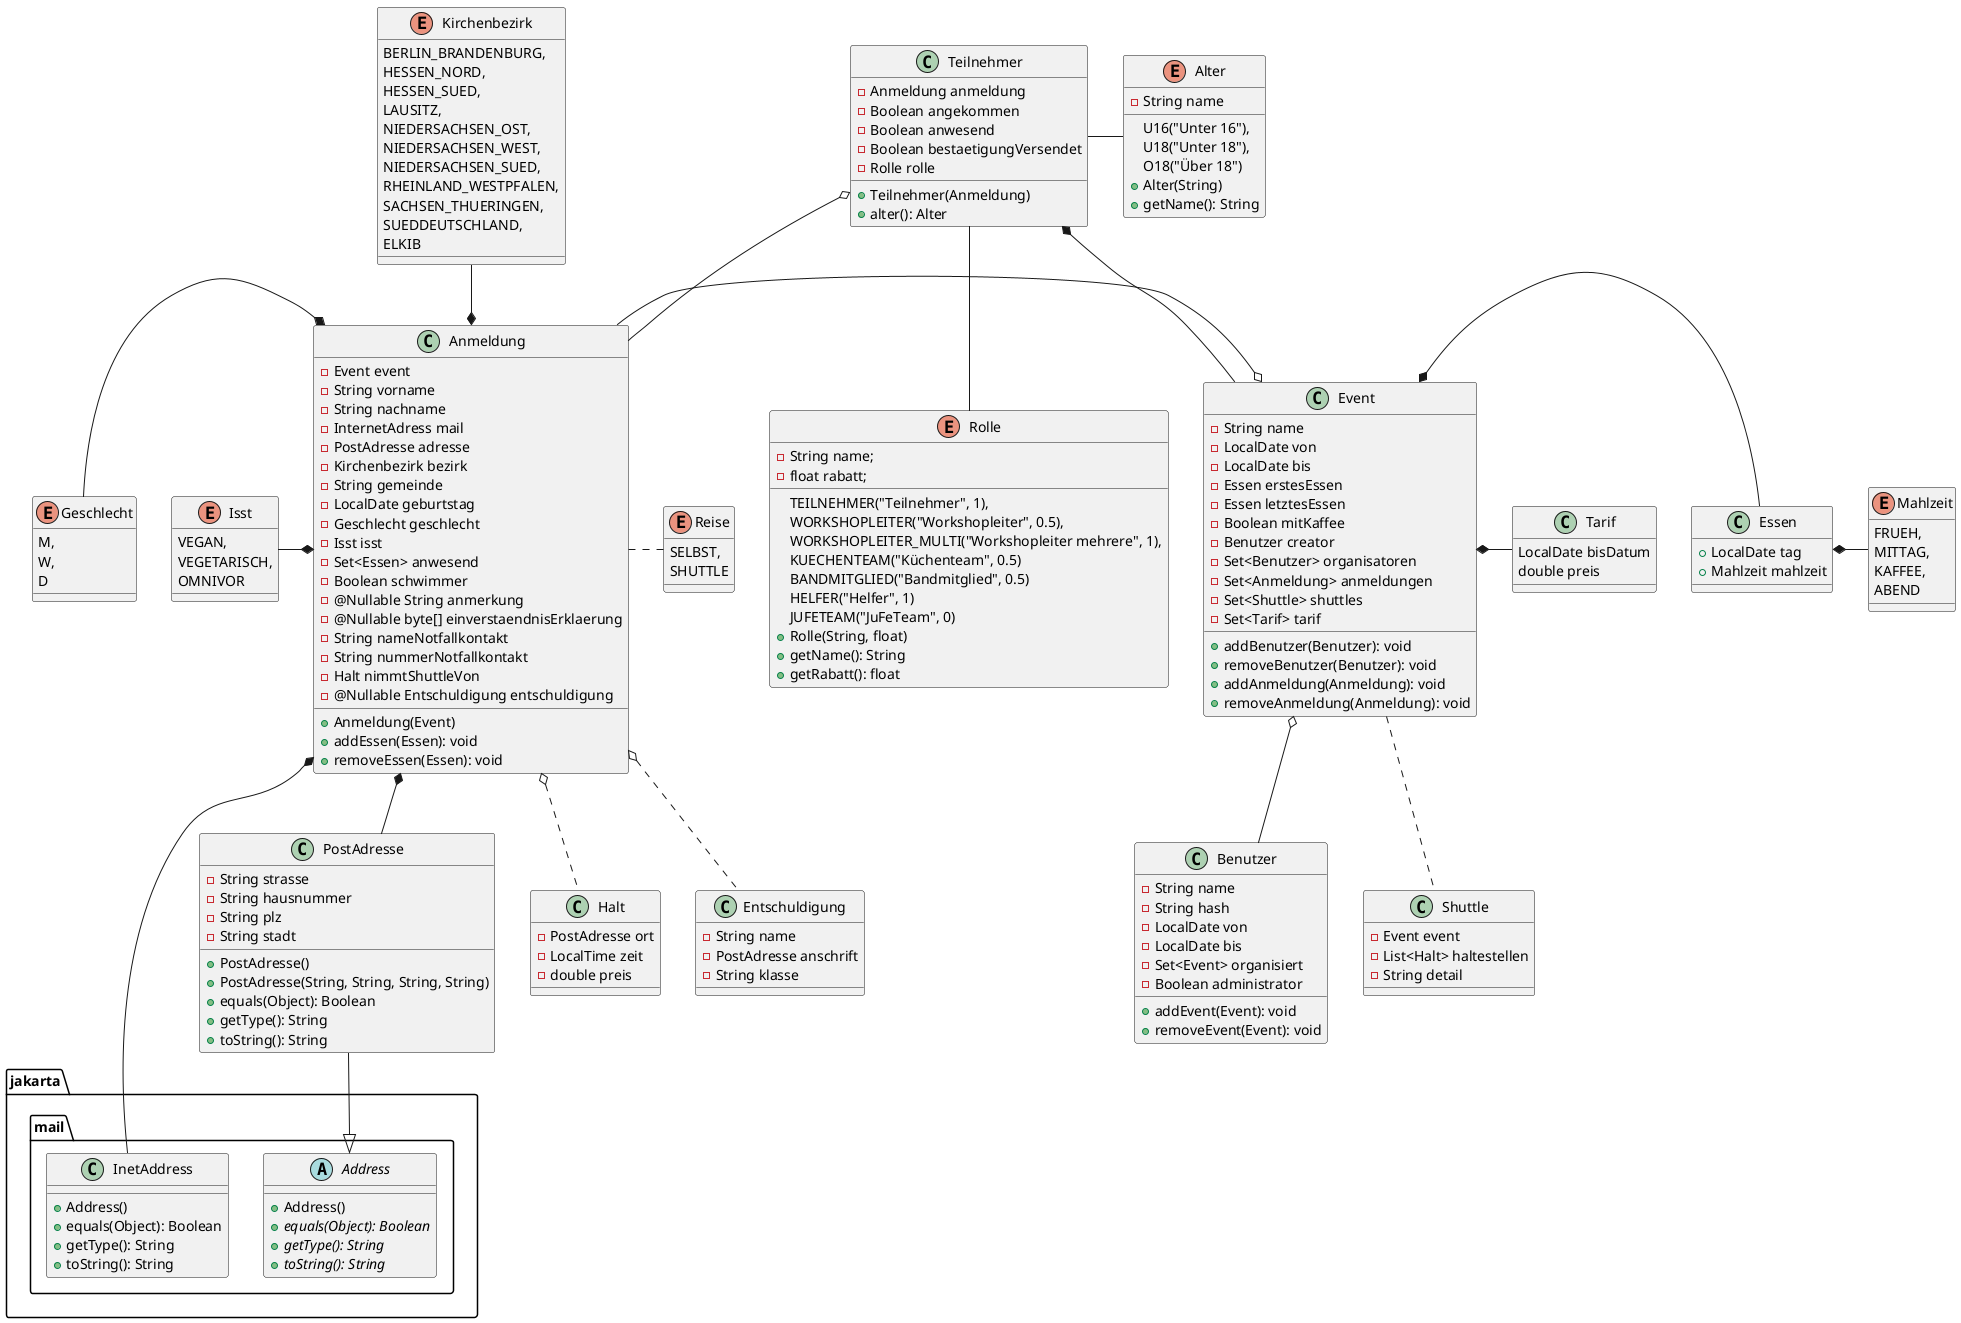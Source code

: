 @startuml
Teilnehmer *- Event
Teilnehmer o-- Anmeldung
Teilnehmer - Alter
Teilnehmer -- Rolle
Event o-- Benutzer
Event .. Shuttle
Event *- Essen
Event *- Tarif
Anmeldung -o Event
Anmeldung o.. Halt
Anmeldung o.. Entschuldigung
Anmeldung *-- PostAdresse
Anmeldung *-- jakarta.mail.InetAddress
Anmeldung . Reise


Kirchenbezirk --* Anmeldung
PostAdresse --|> jakarta.mail.Address

Essen *- Mahlzeit
Geschlecht -* Anmeldung
Isst -* Anmeldung


abstract class jakarta.mail.Address {
    +Address()
    +{abstract} equals(Object): Boolean
    +{abstract} getType(): String
    +{abstract} toString(): String
}

class jakarta.mail.InetAddress {
    +Address()
    +equals(Object): Boolean
    +getType(): String
    +toString(): String
}

class Event {
    -String name
    -LocalDate von
    -LocalDate bis
    -Essen erstesEssen
    -Essen letztesEssen
    -Boolean mitKaffee
    -Benutzer creator
    -Set<Benutzer> organisatoren
    -Set<Anmeldung> anmeldungen
    -Set<Shuttle> shuttles
    -Set<Tarif> tarif
    +addBenutzer(Benutzer): void
    +removeBenutzer(Benutzer): void
    +addAnmeldung(Anmeldung): void
    +removeAnmeldung(Anmeldung): void
}

class Tarif {
    LocalDate bisDatum
    double preis
}

class Benutzer {
    -String name
    -String hash
    -LocalDate von
    -LocalDate bis
    -Set<Event> organisiert
    -Boolean administrator
    +addEvent(Event): void
    +removeEvent(Event): void
}

class Teilnehmer {
    -Anmeldung anmeldung
    -Boolean angekommen
    -Boolean anwesend
    -Boolean bestaetigungVersendet
    '-List<String> aufgaben
    -Rolle rolle
    +Teilnehmer(Anmeldung)
    '+addAufgabe(String): void
    '+removeAufgabe(String): void
    +alter(): Alter
}

class Anmeldung {
    -Event event
    -String vorname
    -String nachname
    -InternetAdress mail
    -PostAdresse adresse
    -Kirchenbezirk bezirk
    -String gemeinde
    -LocalDate geburtstag
    -Geschlecht geschlecht
    -Isst isst
    -Set<Essen> anwesend
    -Boolean schwimmer
    -@Nullable String anmerkung
    -@Nullable byte[] einverstaendnisErklaerung
    -String nameNotfallkontakt
    -String nummerNotfallkontakt
    -Halt nimmtShuttleVon
    -@Nullable Entschuldigung entschuldigung
    +Anmeldung(Event)
    +addEssen(Essen): void
    +removeEssen(Essen): void
}

class Entschuldigung {
    -String name
    -PostAdresse anschrift
    -String klasse
}

class Shuttle {
    -Event event
    -List<Halt> haltestellen
    -String detail
}

class Halt {
    -PostAdresse ort
    -LocalTime zeit
    -double preis
}

class PostAdresse {
    -String strasse
    -String hausnummer
    -String plz
    -String stadt
    +PostAdresse()
    +PostAdresse(String, String, String, String)
    +equals(Object): Boolean
    +getType(): String
    +toString(): String
}

enum Mahlzeit {
    FRUEH,
    MITTAG,
    KAFFEE,
    ABEND
}

class Essen {
    +LocalDate tag
    +Mahlzeit mahlzeit
}

enum Geschlecht {
    M,
    W,
    D
}

enum Isst {
    VEGAN,
    VEGETARISCH,
    OMNIVOR
}

enum Reise {
    SELBST,
    SHUTTLE
}

enum Kirchenbezirk {
    BERLIN_BRANDENBURG,
    HESSEN_NORD,
    HESSEN_SUED,
    LAUSITZ,
    NIEDERSACHSEN_OST,
    NIEDERSACHSEN_WEST,
    NIEDERSACHSEN_SUED,
    RHEINLAND_WESTPFALEN,
    SACHSEN_THUERINGEN,
    SUEDDEUTSCHLAND,
    ELKIB
}
enum Alter {
    U16("Unter 16"),
    U18("Unter 18"),
    O18("Über 18")
    -String name
    +Alter(String)
    +getName(): String
}

enum Rolle {
    TEILNEHMER("Teilnehmer", 1),
    WORKSHOPLEITER("Workshopleiter", 0.5),
    WORKSHOPLEITER_MULTI("Workshopleiter mehrere", 1),
    KUECHENTEAM("Küchenteam", 0.5)
    BANDMITGLIED("Bandmitglied", 0.5)
    HELFER("Helfer", 1)
    JUFETEAM("JuFeTeam", 0)

    -String name;
    -float rabatt;
    +Rolle(String, float)
    +getName(): String
    +getRabatt(): float
}
@enduml